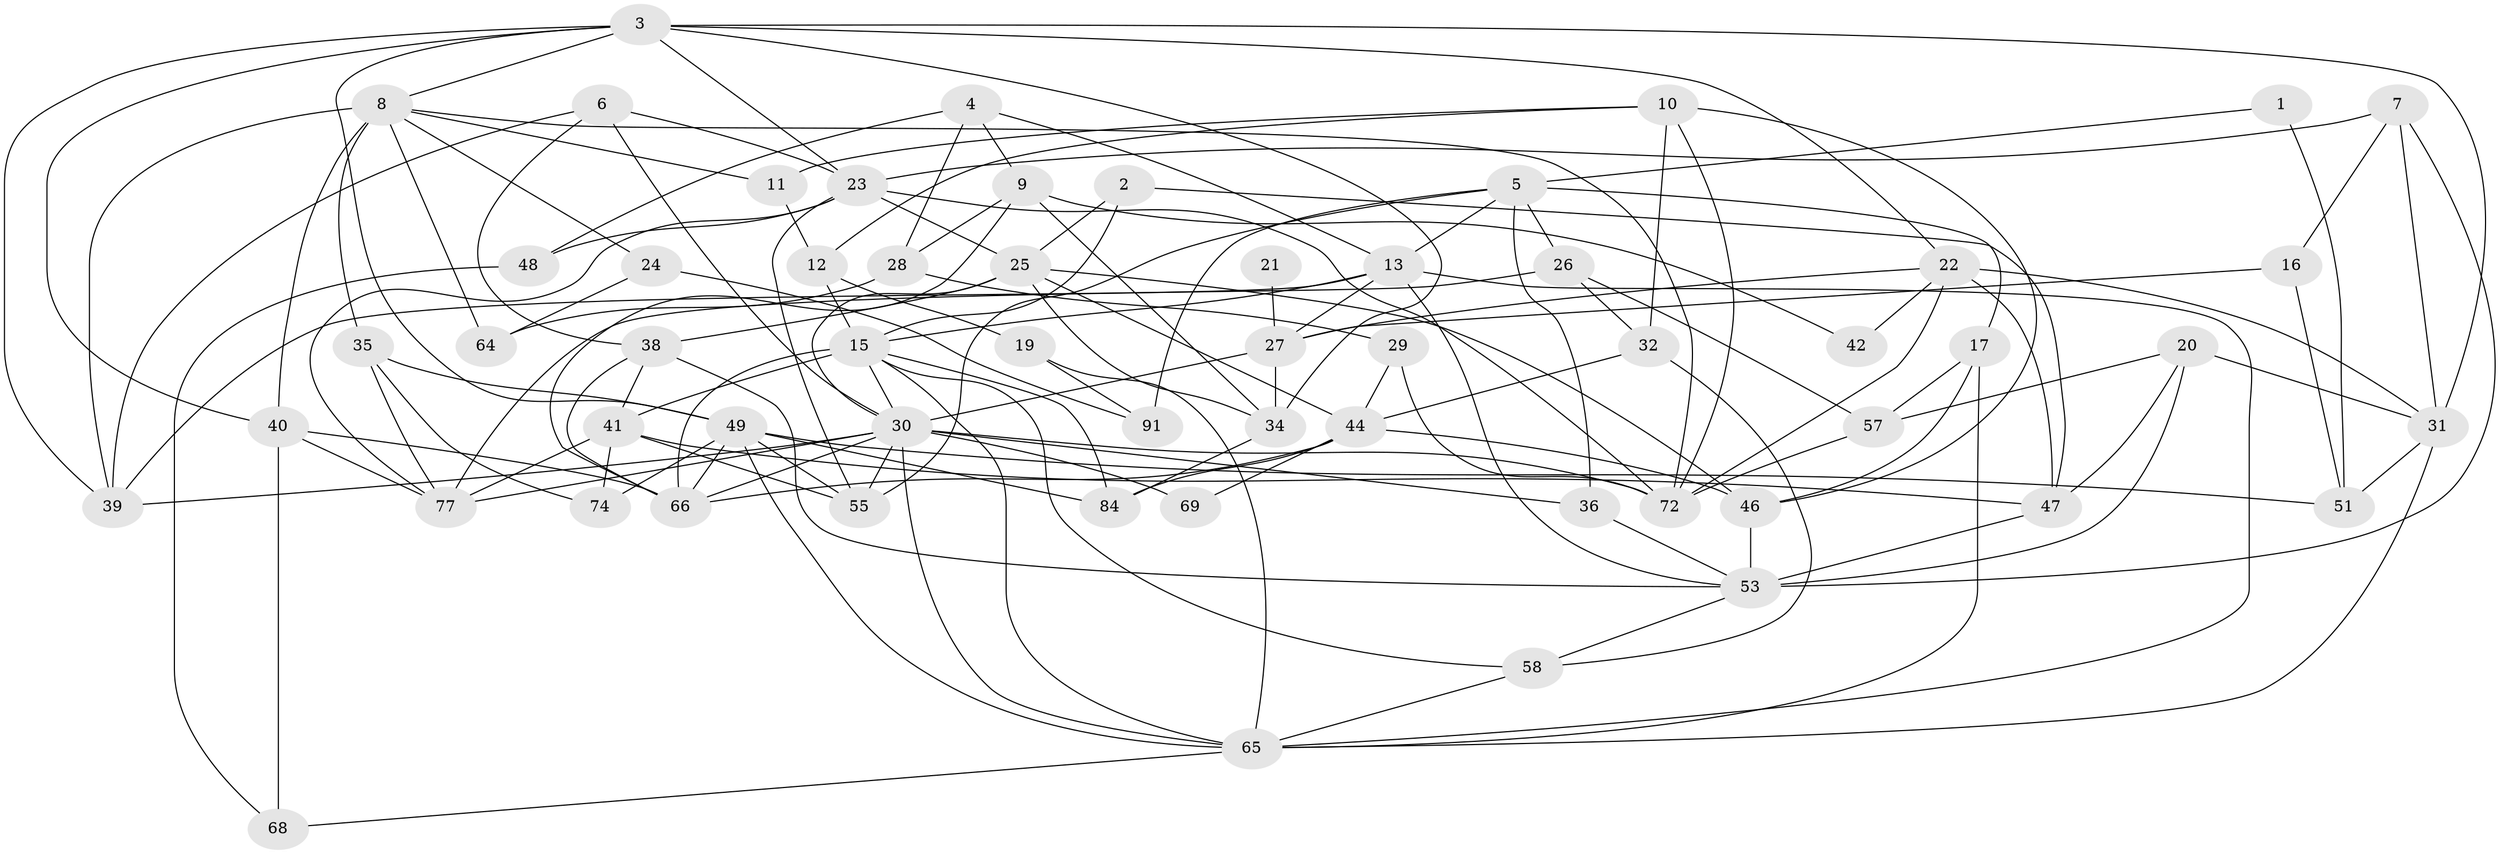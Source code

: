 // original degree distribution, {2: 0.13186813186813187, 3: 0.24175824175824176, 4: 0.2857142857142857, 5: 0.21978021978021978, 7: 0.04395604395604396, 6: 0.07692307692307693}
// Generated by graph-tools (version 1.1) at 2025/42/03/06/25 10:42:00]
// undirected, 58 vertices, 143 edges
graph export_dot {
graph [start="1"]
  node [color=gray90,style=filled];
  1;
  2;
  3 [super="+45"];
  4;
  5 [super="+50"];
  6 [super="+14"];
  7 [super="+18"];
  8 [super="+82"];
  9;
  10 [super="+89"];
  11;
  12;
  13 [super="+85"];
  15 [super="+86"];
  16;
  17 [super="+79"];
  19;
  20;
  21;
  22 [super="+43"];
  23 [super="+81"];
  24;
  25 [super="+33"];
  26 [super="+56"];
  27 [super="+90"];
  28 [super="+60"];
  29;
  30 [super="+37"];
  31 [super="+71"];
  32;
  34 [super="+62"];
  35 [super="+59"];
  36;
  38 [super="+54"];
  39 [super="+73"];
  40;
  41 [super="+88"];
  42;
  44 [super="+61"];
  46 [super="+83"];
  47 [super="+52"];
  48;
  49 [super="+63"];
  51;
  53 [super="+70"];
  55 [super="+78"];
  57 [super="+87"];
  58;
  64;
  65 [super="+67"];
  66 [super="+76"];
  68 [super="+80"];
  69;
  72 [super="+75"];
  74;
  77;
  84;
  91;
  1 -- 51;
  1 -- 5;
  2 -- 25;
  2 -- 15;
  2 -- 47;
  3 -- 22;
  3 -- 40;
  3 -- 23;
  3 -- 8;
  3 -- 31;
  3 -- 49;
  3 -- 39;
  3 -- 34;
  4 -- 9;
  4 -- 28;
  4 -- 48;
  4 -- 13;
  5 -- 13;
  5 -- 36;
  5 -- 17;
  5 -- 91;
  5 -- 26;
  5 -- 55;
  6 -- 39;
  6 -- 30;
  6 -- 38;
  6 -- 23;
  7 -- 23;
  7 -- 16;
  7 -- 31;
  7 -- 53;
  8 -- 35;
  8 -- 64;
  8 -- 72;
  8 -- 39;
  8 -- 24;
  8 -- 40;
  8 -- 11;
  9 -- 34;
  9 -- 42;
  9 -- 28;
  9 -- 66;
  10 -- 72;
  10 -- 46;
  10 -- 11;
  10 -- 12;
  10 -- 32;
  11 -- 12;
  12 -- 19;
  12 -- 15;
  13 -- 53;
  13 -- 39;
  13 -- 27;
  13 -- 15;
  13 -- 65;
  15 -- 41 [weight=3];
  15 -- 58;
  15 -- 84;
  15 -- 66;
  15 -- 30;
  15 -- 65;
  16 -- 51;
  16 -- 27;
  17 -- 65;
  17 -- 46;
  17 -- 57;
  19 -- 91;
  19 -- 65;
  20 -- 57;
  20 -- 47;
  20 -- 53;
  20 -- 31;
  21 -- 27 [weight=2];
  22 -- 47;
  22 -- 42;
  22 -- 27;
  22 -- 31;
  22 -- 72;
  23 -- 77;
  23 -- 48;
  23 -- 55 [weight=2];
  23 -- 25;
  23 -- 72;
  24 -- 64;
  24 -- 91;
  25 -- 38;
  25 -- 44;
  25 -- 30;
  25 -- 46;
  25 -- 34;
  26 -- 77;
  26 -- 57;
  26 -- 32;
  27 -- 34;
  27 -- 30;
  28 -- 29;
  28 -- 64;
  29 -- 44;
  29 -- 72;
  30 -- 69;
  30 -- 72;
  30 -- 65;
  30 -- 66;
  30 -- 36;
  30 -- 55;
  30 -- 77;
  30 -- 39;
  31 -- 51;
  31 -- 65;
  32 -- 58;
  32 -- 44;
  34 -- 84;
  35 -- 49;
  35 -- 74;
  35 -- 77;
  36 -- 53;
  38 -- 53;
  38 -- 41;
  38 -- 66;
  40 -- 77;
  40 -- 68;
  40 -- 66;
  41 -- 77;
  41 -- 55;
  41 -- 74;
  41 -- 47;
  44 -- 46;
  44 -- 84;
  44 -- 66;
  44 -- 69;
  46 -- 53;
  47 -- 53 [weight=2];
  48 -- 68;
  49 -- 84;
  49 -- 51;
  49 -- 74;
  49 -- 55;
  49 -- 65;
  49 -- 66;
  53 -- 58;
  57 -- 72;
  58 -- 65;
  65 -- 68;
}
